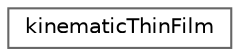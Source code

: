 digraph "Graphical Class Hierarchy"
{
 // LATEX_PDF_SIZE
  bgcolor="transparent";
  edge [fontname=Helvetica,fontsize=10,labelfontname=Helvetica,labelfontsize=10];
  node [fontname=Helvetica,fontsize=10,shape=box,height=0.2,width=0.4];
  rankdir="LR";
  Node0 [id="Node000000",label="kinematicThinFilm",height=0.2,width=0.4,color="grey40", fillcolor="white", style="filled",URL="$classFoam_1_1regionFaModels_1_1kinematicThinFilm.html",tooltip="Thin film model."];
}
